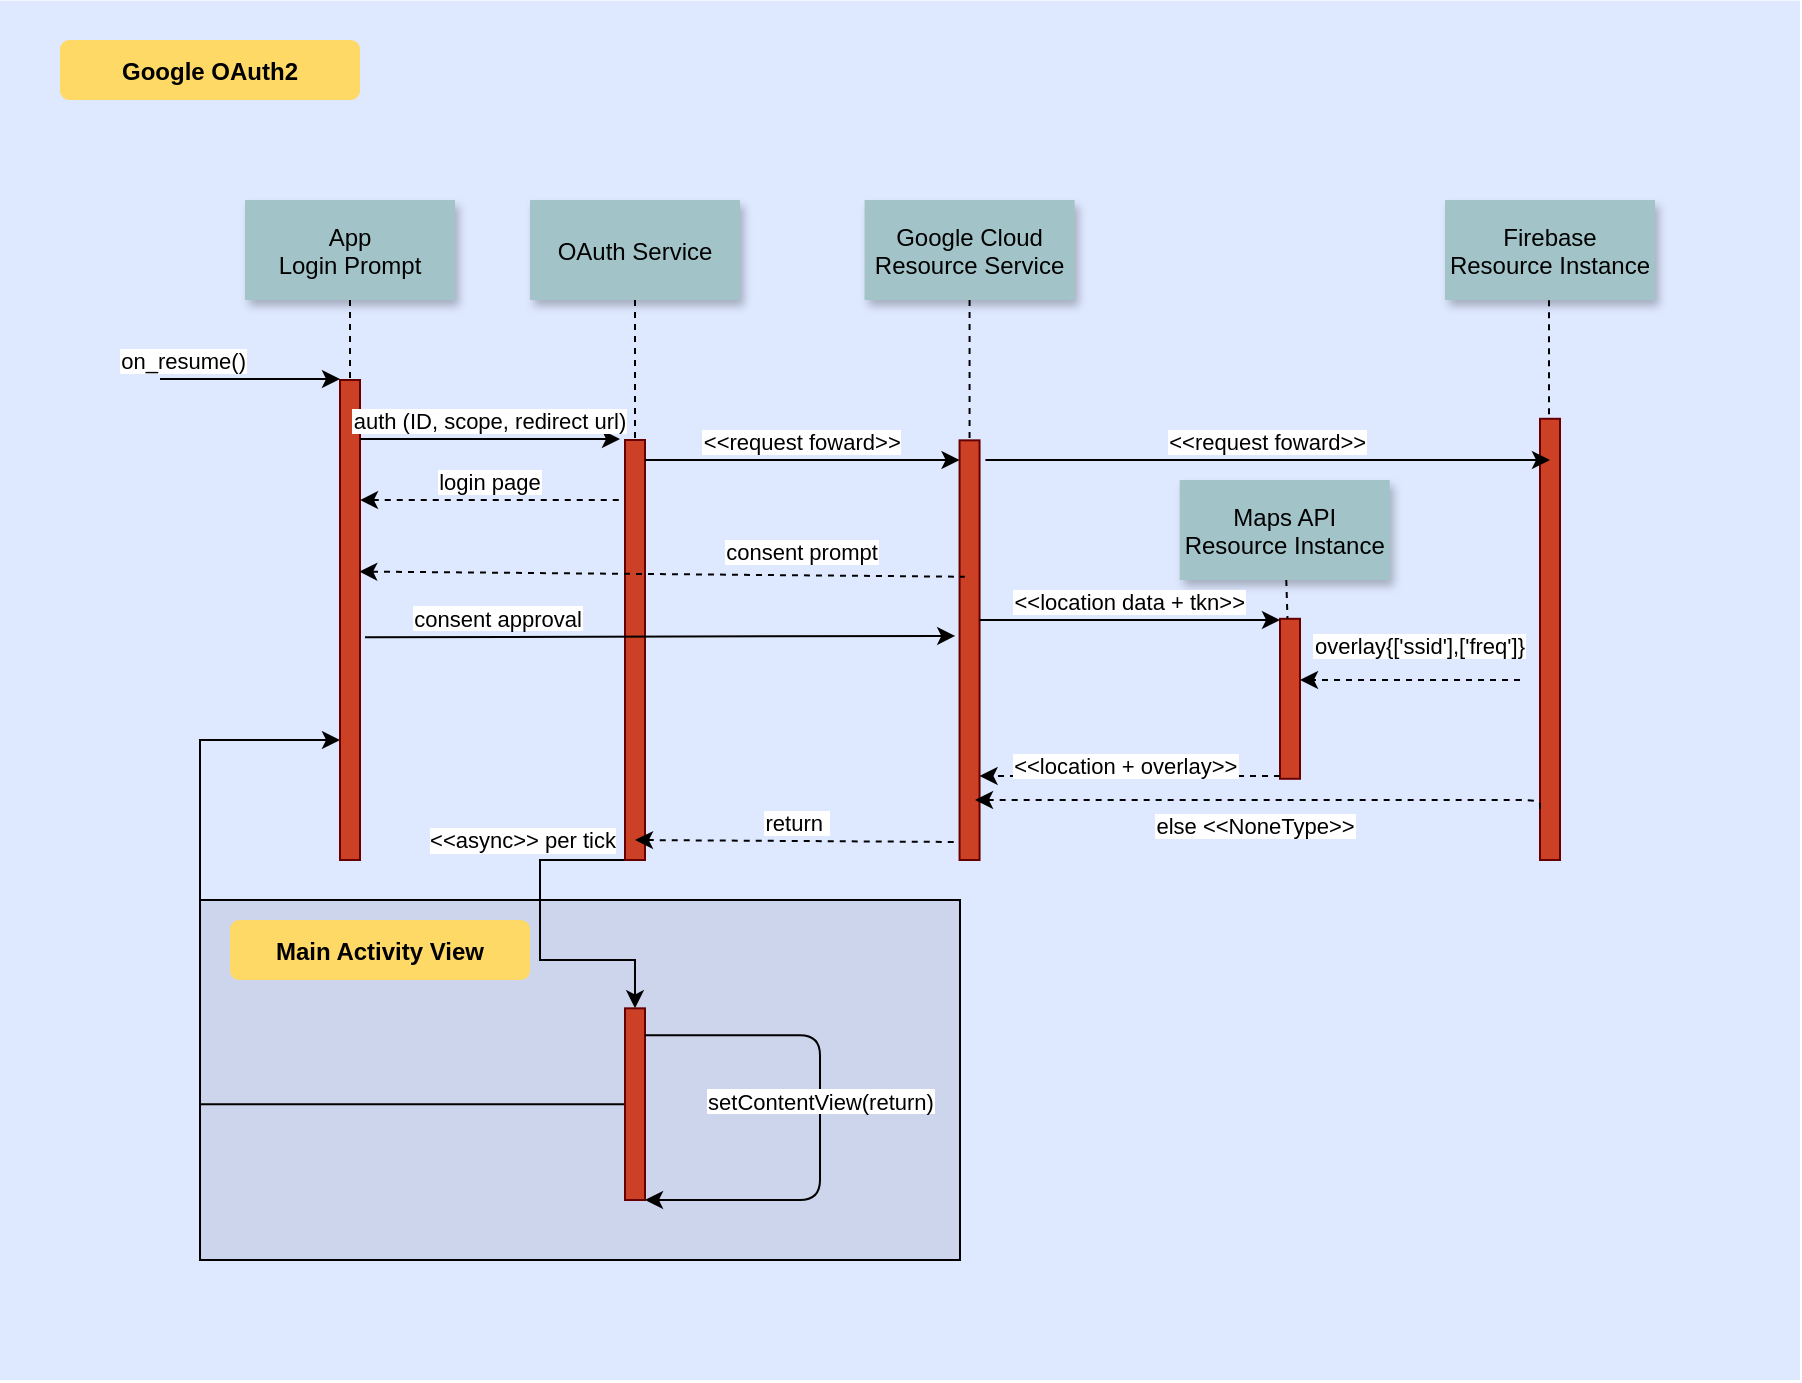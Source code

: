 <mxfile version="22.0.8" type="github">
  <diagram name="Page-1" id="9361dd3d-8414-5efd-6122-117bd74ce7a7">
    <mxGraphModel dx="1562" dy="1222" grid="1" gridSize="10" guides="1" tooltips="1" connect="1" arrows="1" fold="1" page="0" pageScale="1.5" pageWidth="826" pageHeight="1169" background="none" math="0" shadow="0">
      <root>
        <mxCell id="0" />
        <mxCell id="1" parent="0" />
        <mxCell id="69" value="" style="fillColor=#DEE8FF;strokeColor=none" parent="1" vertex="1">
          <mxGeometry x="30" y="-39.72" width="900" height="689.72" as="geometry" />
        </mxCell>
        <mxCell id="20" value="" style="fillColor=#CCD5EB" parent="1" vertex="1">
          <mxGeometry x="130" y="410" width="380" height="180" as="geometry" />
        </mxCell>
        <mxCell id="2" value="" style="fillColor=#CC4125;strokeColor=#660000" parent="1" vertex="1">
          <mxGeometry x="200" y="150" width="10" height="240" as="geometry" />
        </mxCell>
        <mxCell id="3" value="on_resume()" style="edgeStyle=none;verticalLabelPosition=top;verticalAlign=bottom;labelPosition=left;align=right" parent="1" edge="1">
          <mxGeometry x="110" y="49.5" width="100" height="100" as="geometry">
            <mxPoint x="110" y="149.5" as="sourcePoint" />
            <mxPoint x="200" y="149.5" as="targetPoint" />
          </mxGeometry>
        </mxCell>
        <mxCell id="4" value="App&#xa;Login Prompt" style="shadow=1;fillColor=#A2C4C9;strokeColor=none" parent="1" vertex="1">
          <mxGeometry x="152.5" y="60" width="105" height="50" as="geometry" />
        </mxCell>
        <mxCell id="TlmbEv91HoOFU6v3qmQg-95" style="edgeStyle=orthogonalEdgeStyle;rounded=0;orthogonalLoop=1;jettySize=auto;html=1;entryX=0.5;entryY=0;entryDx=0;entryDy=0;exitX=0;exitY=1;exitDx=0;exitDy=0;" edge="1" parent="1" source="6" target="48">
          <mxGeometry relative="1" as="geometry">
            <Array as="points">
              <mxPoint x="300" y="390" />
              <mxPoint x="300" y="440" />
              <mxPoint x="348" y="440" />
            </Array>
          </mxGeometry>
        </mxCell>
        <mxCell id="TlmbEv91HoOFU6v3qmQg-97" value="&amp;lt;&amp;lt;async&amp;gt;&amp;gt; per tick" style="edgeLabel;html=1;align=center;verticalAlign=middle;resizable=0;points=[];" vertex="1" connectable="0" parent="TlmbEv91HoOFU6v3qmQg-95">
          <mxGeometry x="-0.77" y="-2" relative="1" as="geometry">
            <mxPoint x="-33" y="-8" as="offset" />
          </mxGeometry>
        </mxCell>
        <mxCell id="6" value="" style="fillColor=#CC4125;strokeColor=#660000" parent="1" vertex="1">
          <mxGeometry x="342.5" y="180" width="10" height="210" as="geometry" />
        </mxCell>
        <mxCell id="7" value="OAuth Service" style="shadow=1;fillColor=#A2C4C9;strokeColor=none" parent="1" vertex="1">
          <mxGeometry x="295" y="60" width="105" height="50" as="geometry" />
        </mxCell>
        <mxCell id="8" value="" style="edgeStyle=none;endArrow=none;dashed=1" parent="1" source="7" target="6" edge="1">
          <mxGeometry x="272.335" y="165" width="100" height="100" as="geometry">
            <mxPoint x="347.259" y="110" as="sourcePoint" />
            <mxPoint x="347.576" y="165" as="targetPoint" />
          </mxGeometry>
        </mxCell>
        <mxCell id="9" value="auth (ID, scope, redirect url)" style="edgeStyle=none;verticalLabelPosition=top;verticalAlign=bottom" parent="1" edge="1">
          <mxGeometry width="100" height="100" as="geometry">
            <mxPoint x="210" y="179.5" as="sourcePoint" />
            <mxPoint x="340" y="179.5" as="targetPoint" />
            <mxPoint as="offset" />
          </mxGeometry>
        </mxCell>
        <mxCell id="11" value="login page" style="edgeStyle=none;verticalLabelPosition=top;verticalAlign=bottom;endArrow=none;startArrow=classic;dashed=1" parent="1" edge="1">
          <mxGeometry x="220" y="172.259" width="100" height="100" as="geometry">
            <mxPoint x="210" y="210.039" as="sourcePoint" />
            <mxPoint x="340" y="210.039" as="targetPoint" />
          </mxGeometry>
        </mxCell>
        <mxCell id="15" value="Google Cloud&#xa;Resource Service" style="shadow=1;fillColor=#A2C4C9;strokeColor=none" parent="1" vertex="1">
          <mxGeometry x="462.284" y="60.0" width="105" height="50" as="geometry" />
        </mxCell>
        <mxCell id="16" value="" style="edgeStyle=none;endArrow=none;dashed=1;" parent="1" source="15" target="17" edge="1">
          <mxGeometry x="437.043" y="270" width="100" height="100" as="geometry">
            <mxPoint x="514.543" y="220.0" as="sourcePoint" />
            <mxPoint x="514.543" y="240.0" as="targetPoint" />
          </mxGeometry>
        </mxCell>
        <mxCell id="17" value="" style="fillColor=#CC4125;strokeColor=#660000" parent="1" vertex="1">
          <mxGeometry x="509.78" y="180.17" width="10" height="209.83" as="geometry" />
        </mxCell>
        <mxCell id="19" value="&lt;&lt;request foward&gt;&gt;" style="edgeStyle=elbowEdgeStyle;elbow=vertical;verticalLabelPosition=top;verticalAlign=bottom" parent="1" edge="1">
          <mxGeometry x="350" y="290" width="100" height="100" as="geometry">
            <mxPoint x="352.5" y="190" as="sourcePoint" />
            <mxPoint x="509.784" y="190" as="targetPoint" />
            <Array as="points">
              <mxPoint x="430" y="190" />
            </Array>
          </mxGeometry>
        </mxCell>
        <mxCell id="21" value="" style="fillColor=#CC4125;strokeColor=#660000" parent="1" vertex="1">
          <mxGeometry x="670" y="269.394" width="10" height="80" as="geometry" />
        </mxCell>
        <mxCell id="22" value="Maps API&#xa;Resource Instance" style="shadow=1;fillColor=#A2C4C9;strokeColor=none" parent="1" vertex="1">
          <mxGeometry x="619.86" y="200" width="105" height="50" as="geometry" />
        </mxCell>
        <mxCell id="23" value="" style="edgeStyle=none;endArrow=none;dashed=1" parent="1" source="22" target="21" edge="1">
          <mxGeometry x="614.488" y="175.0" width="100" height="100" as="geometry">
            <mxPoint x="674.653" y="110" as="sourcePoint" />
            <mxPoint x="674.653" y="260" as="targetPoint" />
          </mxGeometry>
        </mxCell>
        <mxCell id="27" value="&lt;&lt;location data + tkn&gt;&gt;" style="edgeStyle=elbowEdgeStyle;elbow=vertical;verticalLabelPosition=top;verticalAlign=bottom" parent="1" source="17" target="21" edge="1">
          <mxGeometry x="540" y="270" width="100" height="100" as="geometry">
            <mxPoint x="540" y="370" as="sourcePoint" />
            <mxPoint x="640" y="270" as="targetPoint" />
            <Array as="points">
              <mxPoint x="590" y="270" />
            </Array>
          </mxGeometry>
        </mxCell>
        <mxCell id="28" value="&lt;&lt;location + overlay&gt;&gt;" style="edgeStyle=elbowEdgeStyle;elbow=vertical;dashed=1;verticalLabelPosition=bottom;verticalAlign=top" parent="1" source="21" target="17" edge="1">
          <mxGeometry width="100" height="100" as="geometry">
            <mxPoint x="529.784" y="280" as="sourcePoint" />
            <mxPoint x="680" y="280" as="targetPoint" />
            <Array as="points">
              <mxPoint x="593" y="348" />
            </Array>
            <mxPoint x="-2" y="-18" as="offset" />
          </mxGeometry>
        </mxCell>
        <mxCell id="33" value="" style="edgeStyle=elbowEdgeStyle;elbow=horizontal;endArrow=none;dashed=1" parent="1" source="4" target="2" edge="1">
          <mxGeometry x="230.0" y="310" width="100" height="100" as="geometry">
            <mxPoint x="230.0" y="410" as="sourcePoint" />
            <mxPoint x="330" y="310" as="targetPoint" />
          </mxGeometry>
        </mxCell>
        <mxCell id="TlmbEv91HoOFU6v3qmQg-99" style="edgeStyle=orthogonalEdgeStyle;rounded=0;orthogonalLoop=1;jettySize=auto;html=1;entryX=0;entryY=0.75;entryDx=0;entryDy=0;" edge="1" parent="1" source="48" target="2">
          <mxGeometry relative="1" as="geometry">
            <Array as="points">
              <mxPoint x="130" y="512" />
              <mxPoint x="130" y="330" />
            </Array>
          </mxGeometry>
        </mxCell>
        <mxCell id="48" value="" style="fillColor=#CC4125;strokeColor=#660000" parent="1" vertex="1">
          <mxGeometry x="342.5" y="464.17" width="10" height="95.83" as="geometry" />
        </mxCell>
        <mxCell id="53" value="setContentView(return)" style="edgeStyle=elbowEdgeStyle;verticalLabelPosition=top;verticalAlign=bottom;entryX=1;entryY=1;entryDx=0;entryDy=0;" parent="1" edge="1" target="48">
          <mxGeometry width="100" height="100" as="geometry">
            <mxPoint x="352.5" y="477.569" as="sourcePoint" />
            <mxPoint x="660" y="480" as="targetPoint" />
            <Array as="points">
              <mxPoint x="440" y="520" />
            </Array>
            <mxPoint x="88" y="1" as="offset" />
          </mxGeometry>
        </mxCell>
        <mxCell id="71" value="Google OAuth2" style="rounded=1;fontStyle=1;fillColor=#FFD966;strokeColor=none" parent="1" vertex="1">
          <mxGeometry x="60" y="-20" width="150" height="30" as="geometry" />
        </mxCell>
        <mxCell id="arfWwl5jQfl1C0P0SDZw-93" value="consent prompt" style="edgeStyle=none;verticalLabelPosition=top;verticalAlign=bottom;endArrow=none;startArrow=classic;dashed=1;entryX=0.262;entryY=0.325;entryDx=0;entryDy=0;exitX=0.962;exitY=0.399;exitDx=0;exitDy=0;exitPerimeter=0;entryPerimeter=0;" parent="1" source="2" target="17" edge="1">
          <mxGeometry width="100" height="100" as="geometry">
            <mxPoint x="210" y="270.039" as="sourcePoint" />
            <mxPoint x="340" y="270.039" as="targetPoint" />
            <mxPoint x="70" y="-2" as="offset" />
          </mxGeometry>
        </mxCell>
        <mxCell id="arfWwl5jQfl1C0P0SDZw-94" value="consent approval" style="edgeStyle=none;verticalLabelPosition=top;verticalAlign=bottom;entryX=-0.218;entryY=0.466;entryDx=0;entryDy=0;entryPerimeter=0;" parent="1" target="17" edge="1">
          <mxGeometry width="100" height="100" as="geometry">
            <mxPoint x="212.5" y="278.67" as="sourcePoint" />
            <mxPoint x="342.5" y="278.67" as="targetPoint" />
            <mxPoint x="-81" as="offset" />
          </mxGeometry>
        </mxCell>
        <mxCell id="arfWwl5jQfl1C0P0SDZw-95" value="return " style="edgeStyle=none;verticalLabelPosition=top;verticalAlign=bottom;endArrow=none;startArrow=classic;dashed=1;entryX=0.5;entryY=0.619;entryDx=0;entryDy=0;entryPerimeter=0;" parent="1" edge="1">
          <mxGeometry x="220" y="172.259" width="100" height="100" as="geometry">
            <mxPoint x="347.5" y="379.999" as="sourcePoint" />
            <mxPoint x="509.78" y="381.005" as="targetPoint" />
          </mxGeometry>
        </mxCell>
        <mxCell id="TlmbEv91HoOFU6v3qmQg-93" value="" style="edgeStyle=none;endArrow=none;dashed=1;" edge="1" parent="1">
          <mxGeometry x="437.043" y="270" width="100" height="100" as="geometry">
            <mxPoint x="804.5" y="110.17" as="sourcePoint" />
            <mxPoint x="804.5" y="180.17" as="targetPoint" />
          </mxGeometry>
        </mxCell>
        <mxCell id="TlmbEv91HoOFU6v3qmQg-89" value="" style="fillColor=#CC4125;strokeColor=#660000" vertex="1" parent="1">
          <mxGeometry x="800" y="169.39" width="10" height="220.61" as="geometry" />
        </mxCell>
        <mxCell id="TlmbEv91HoOFU6v3qmQg-91" value="&lt;&lt;request foward&gt;&gt;" style="edgeStyle=elbowEdgeStyle;elbow=vertical;verticalLabelPosition=top;verticalAlign=bottom;" edge="1" parent="1">
          <mxGeometry x="350" y="290" width="100" height="100" as="geometry">
            <mxPoint x="522.72" y="190" as="sourcePoint" />
            <mxPoint x="805" y="190" as="targetPoint" />
            <Array as="points">
              <mxPoint x="600.22" y="190" />
            </Array>
          </mxGeometry>
        </mxCell>
        <mxCell id="TlmbEv91HoOFU6v3qmQg-90" value="Firebase&#xa;Resource Instance" style="shadow=1;fillColor=#A2C4C9;strokeColor=none" vertex="1" parent="1">
          <mxGeometry x="752.5" y="60" width="105" height="50" as="geometry" />
        </mxCell>
        <mxCell id="TlmbEv91HoOFU6v3qmQg-92" value="overlay{[&#39;ssid&#39;],[&#39;freq&#39;]}" style="edgeStyle=elbowEdgeStyle;elbow=vertical;dashed=1;verticalLabelPosition=bottom;verticalAlign=top" edge="1" parent="1">
          <mxGeometry width="100" height="100" as="geometry">
            <mxPoint x="790" y="300" as="sourcePoint" />
            <mxPoint x="680" y="300" as="targetPoint" />
            <Array as="points">
              <mxPoint x="753" y="300" />
            </Array>
            <mxPoint x="5" y="-30" as="offset" />
          </mxGeometry>
        </mxCell>
        <mxCell id="TlmbEv91HoOFU6v3qmQg-94" value="else &lt;&lt;NoneType&gt;&gt;" style="edgeStyle=elbowEdgeStyle;elbow=vertical;dashed=1;verticalLabelPosition=bottom;verticalAlign=top;exitX=0.25;exitY=1;exitDx=0;exitDy=0;" edge="1" parent="1">
          <mxGeometry width="100" height="100" as="geometry">
            <mxPoint x="800" y="364.34" as="sourcePoint" />
            <mxPoint x="517.5" y="360" as="targetPoint" />
            <Array as="points">
              <mxPoint x="590.5" y="360" />
            </Array>
            <mxPoint x="-1" y="-2" as="offset" />
          </mxGeometry>
        </mxCell>
        <mxCell id="TlmbEv91HoOFU6v3qmQg-96" value="Main Activity View" style="rounded=1;fontStyle=1;fillColor=#FFD966;strokeColor=none" vertex="1" parent="1">
          <mxGeometry x="145" y="420" width="150" height="30" as="geometry" />
        </mxCell>
      </root>
    </mxGraphModel>
  </diagram>
</mxfile>
